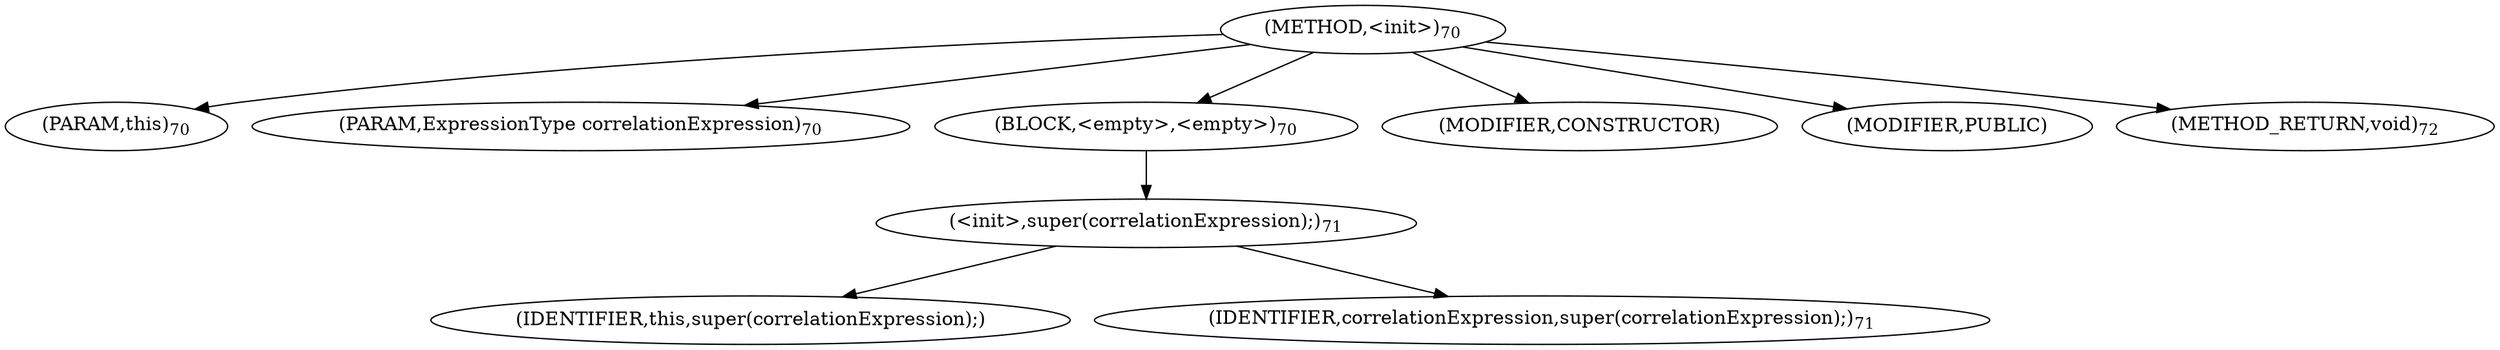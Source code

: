 digraph "&lt;init&gt;" {  
"131" [label = <(METHOD,&lt;init&gt;)<SUB>70</SUB>> ]
"6" [label = <(PARAM,this)<SUB>70</SUB>> ]
"132" [label = <(PARAM,ExpressionType correlationExpression)<SUB>70</SUB>> ]
"133" [label = <(BLOCK,&lt;empty&gt;,&lt;empty&gt;)<SUB>70</SUB>> ]
"134" [label = <(&lt;init&gt;,super(correlationExpression);)<SUB>71</SUB>> ]
"5" [label = <(IDENTIFIER,this,super(correlationExpression);)> ]
"135" [label = <(IDENTIFIER,correlationExpression,super(correlationExpression);)<SUB>71</SUB>> ]
"136" [label = <(MODIFIER,CONSTRUCTOR)> ]
"137" [label = <(MODIFIER,PUBLIC)> ]
"138" [label = <(METHOD_RETURN,void)<SUB>72</SUB>> ]
  "131" -> "6" 
  "131" -> "132" 
  "131" -> "133" 
  "131" -> "136" 
  "131" -> "137" 
  "131" -> "138" 
  "133" -> "134" 
  "134" -> "5" 
  "134" -> "135" 
}
